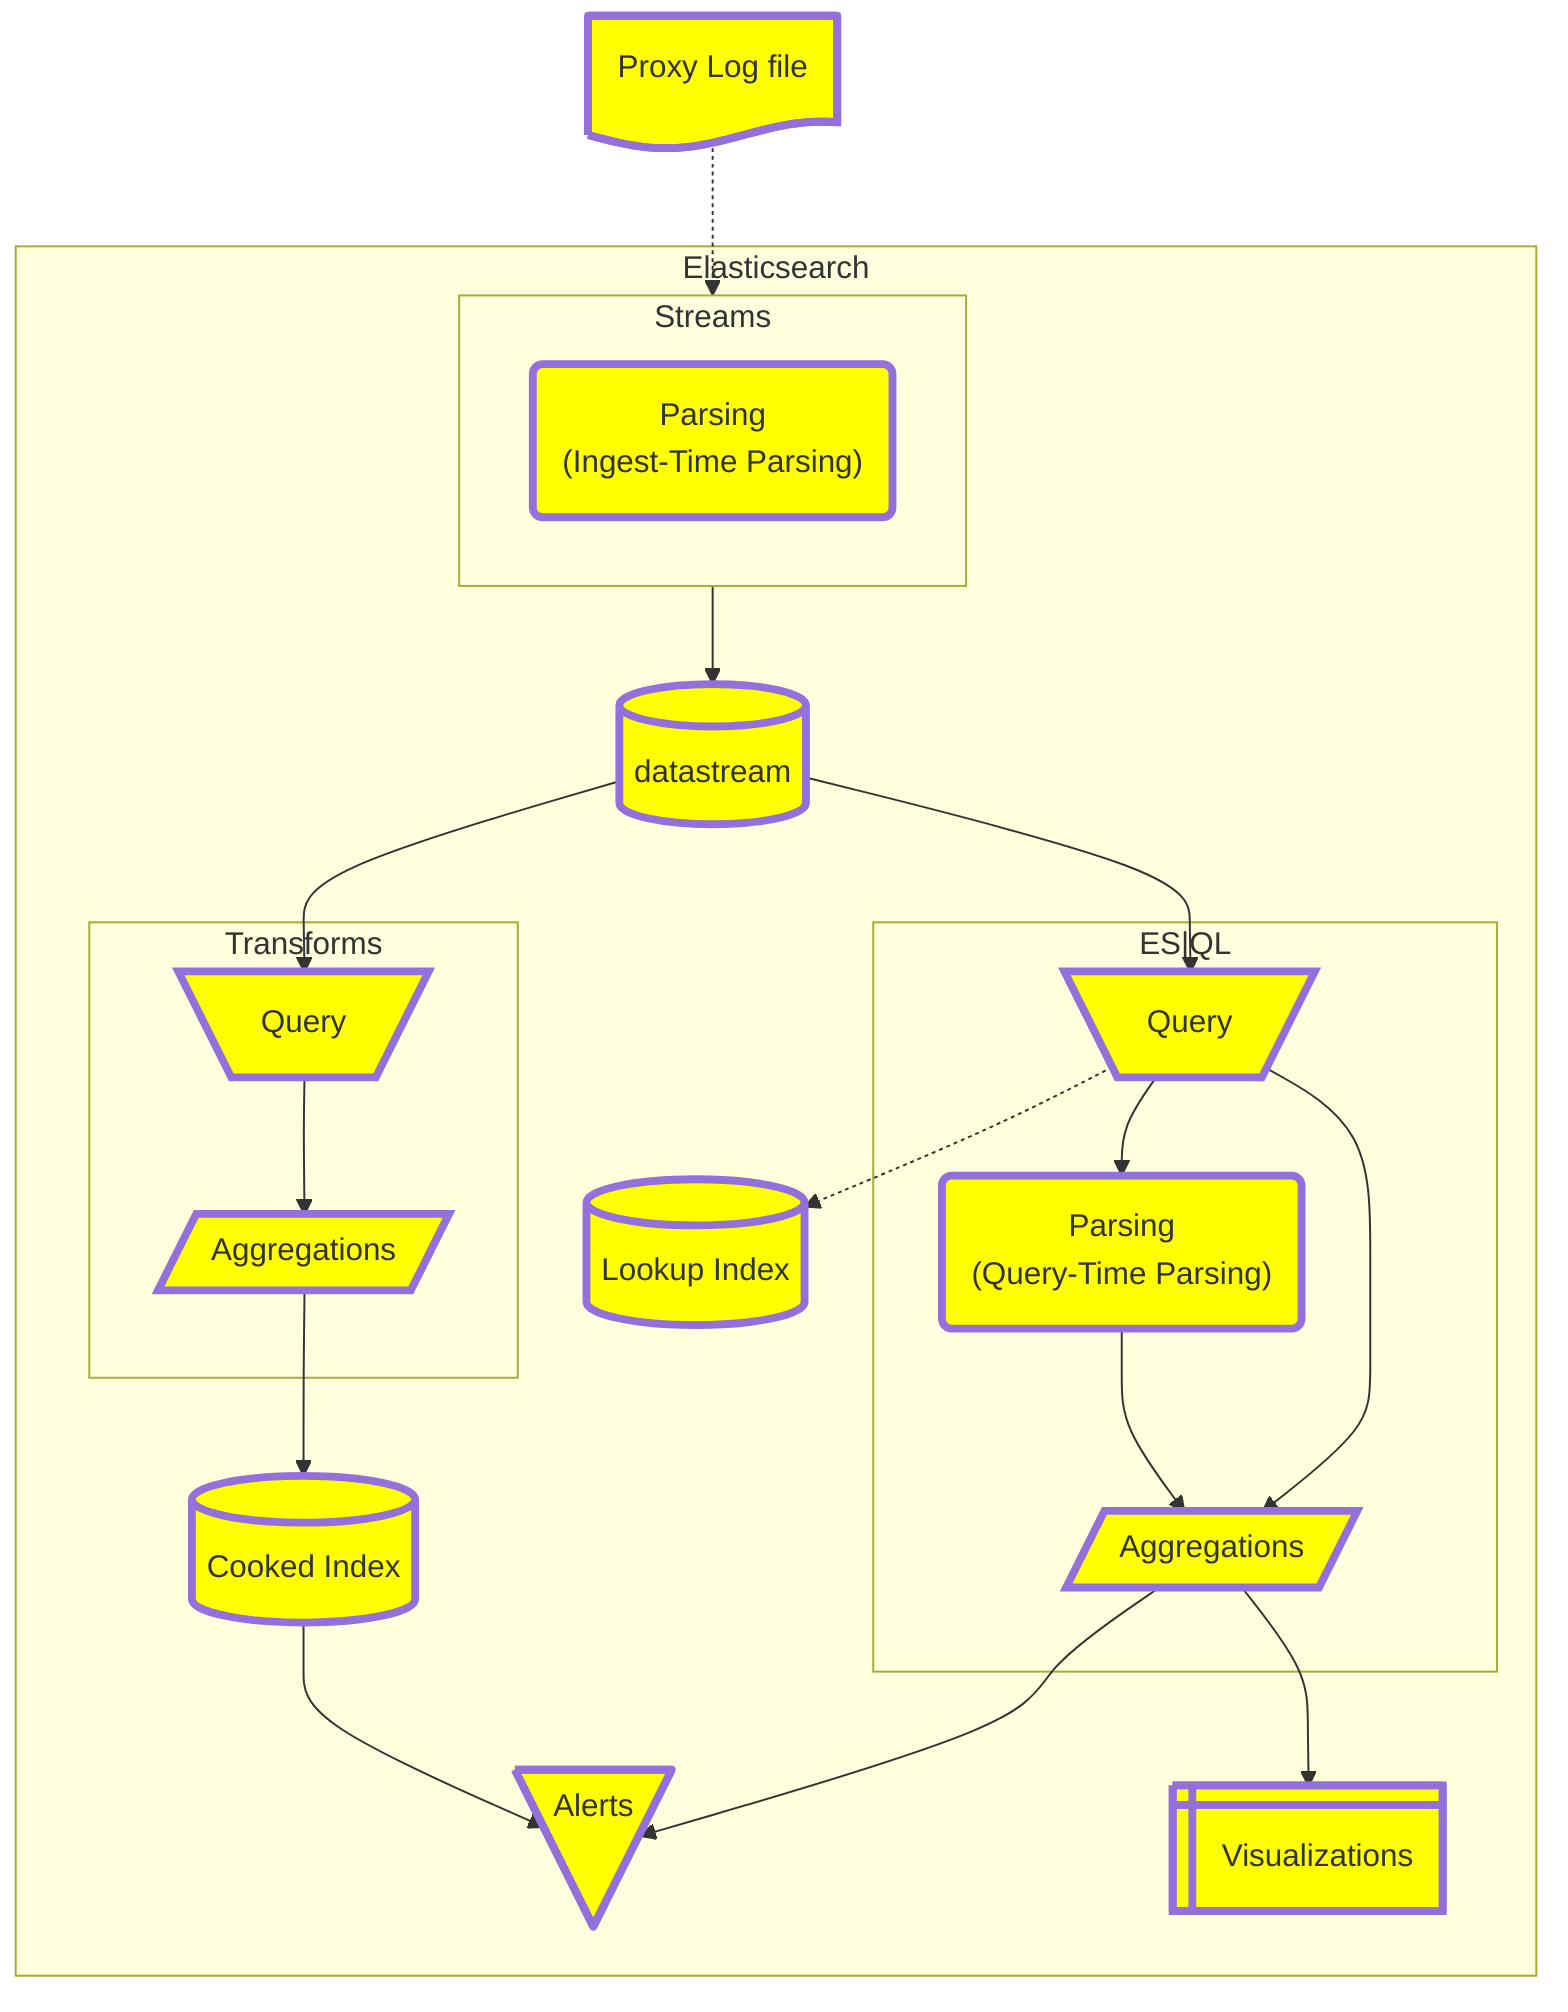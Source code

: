 flowchart TB
    style logfile fill:#ffff00,stroke-width:4px
    style datastream fill:#ffff00,stroke-width:4px

    style streams_parsing fill:#ffff00,stroke-width:4px

    style esql_query fill:#ffff00,stroke-width:4px
    style lookup_index fill:#ffff00,stroke-width:4px
    style esql_parse fill:#ffff00,stroke-width:4px
    style esql_agg fill:#ffff00,stroke-width:4px

    style transforms_query fill:#ffff00,stroke-width:4px
    style transforms_aggregations fill:#ffff00,stroke-width:4px
    style transforms_index fill:#ffff00,stroke-width:4px

    style alerts fill:#ffff00,stroke-width:4px
    style visualizations fill:#ffff00,stroke-width:4px

    subgraph elasticsearch[Elasticsearch]
        datastream@{shape: cyl}
        visualizations@{ shape: win-pane, label: "Visualizations" }
        lookup_index@{shape: cyl, label: "Lookup Index"}
        transforms_index@{shape: cyl, label: "Cooked Index"} 
        alerts@{ shape: manual-file, label: "Alerts"}
        
        subgraph streams["Streams"]
            streams_parsing("Parsing<br>(Ingest-Time Parsing)")
        end

        streams --> datastream

        subgraph esql["ES|QL"]
            esql_query[\Query/]
            esql_parse("Parsing<br>(Query-Time Parsing)")
            esql_agg[/Aggregations/]
            
            esql_query --> esql_parse
            esql_parse --> esql_agg
            esql_query --> esql_agg
        end

        datastream --> esql_query
        esql_query -.-> lookup_index

        subgraph Transforms
            transforms_query[\Query/]
            transforms_aggregations[/Aggregations/]

            transforms_query --> transforms_aggregations
        end

        transforms_aggregations --> transforms_index
        transforms_index --> alerts

        datastream --> transforms_query
        esql_agg --> visualizations
        esql_agg --> alerts
    end

    logfile@{ shape: doc, label: "Proxy Log file"}
    logfile -.-> streams